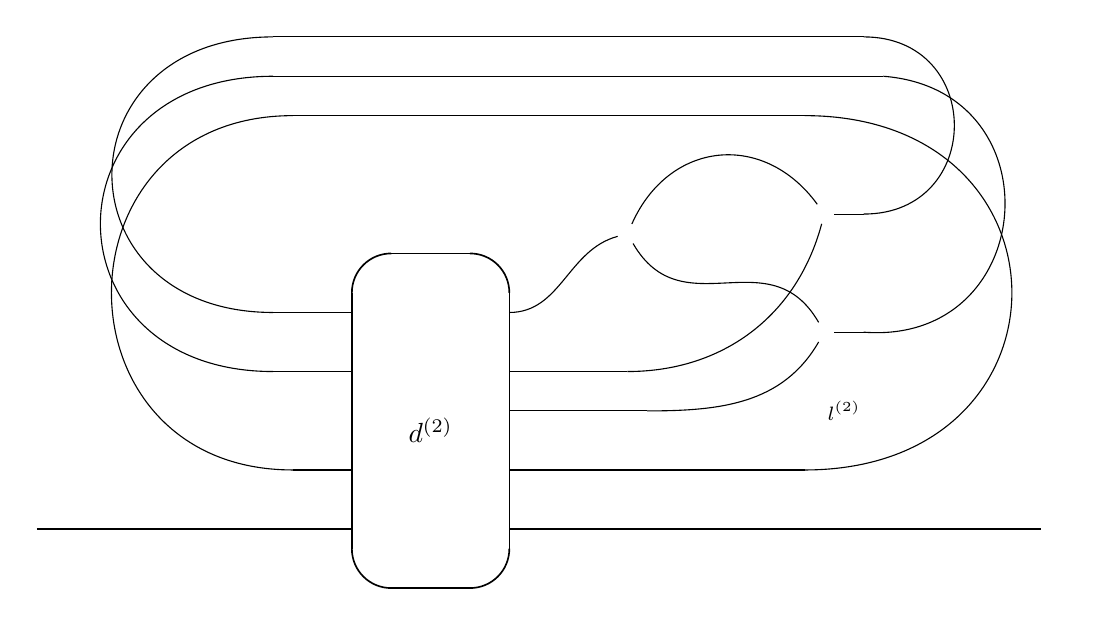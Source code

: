 \begin{tikzpicture}
	\begin{pgfonlayer}{nodelayer}
		\node [style=none] (0) at (-1, 1.75) {};
		\node [style=none] (2) at (-0.5, 2.25) {};
		\node [style=none] (3) at (-1, -1.5) {};
		\node [style=none] (4) at (1, -1.5) {};
		\node [style=none] (5) at (-0.5, -2) {};
		\node [style=none] (6) at (-1, -0.5) {};
		\node [style=none] (7) at (1, 1.75) {};
		\node [style=none] (8) at (7.75, -1.25) {};
		\node [style=none] (9) at (1, -1.25) {};
		\node [style=none] (10) at (0.5, -2) {};
		\node [style=none] (11) at (0.5, 2.25) {};
		\node [style=none] (12) at (0, 0) {$d^{(2)}$};
		\node [style=none] (13) at (7.25, -1.75) {};
		\node [style=none] (16) at (-4.75, -1.75) {};
		\node [style=none] (17) at (-5, -1.25) {};
		\node [style=none] (18) at (-1, -1.25) {};
		\node [style=none] (21) at (5.25, 0.25) {\scriptsize $l^{(2)}$};
		\node [style=none] (22) at (-1.75, -0.5) {};
		\node [style=none] (40) at (-2, 1.5) {};
		\node [style=none] (44) at (-2, 0.75) {};
		\node [style=none] (45) at (-1, 1.5) {};
		\node [style=none] (46) at (-1, 0.75) {};
		\node [style=none] (47) at (1, -0.5) {};
		\node [style=none] (48) at (4.75, -0.5) {};
		\node [style=none] (49) at (1, 1.5) {};
		\node [style=black] (52) at (5, 1.25) {};
		\node [style=black] (53) at (5, 2.75) {};
		\node [style=none] (57) at (1, 0.25) {};
		\node [style=none] (58) at (1, 0.75) {};
		\node [style=none] (60) at (2.75, 0.25) {};
		\node [style=none] (61) at (2.5, 0.75) {};
		\node [style=none] (62) at (5.5, 1.25) {};
		\node [style=none] (63) at (5.5, 2.75) {};
		\node [style=black] (67) at (2.5, 2.5) {};
		\node [style=none] (72) at (3.75, 3) {};
		\node [style=none] (73) at (3.75, 2.25) {};
		\node [style=none] (74) at (5.75, 2.5) {};
		\node [style=none] (75) at (5.75, 1.5) {};
		\node [style=none] (76) at (5.5, 5) {};
		\node [style=none] (77) at (5.75, 4.5) {};
		\node [style=none] (82) at (-2, 5) {};
		\node [style=none] (83) at (-2, 4.5) {};
		\node [style=none] (85) at (4.75, 4) {};
		\node [style=none] (86) at (-1.75, 4) {};
	\end{pgfonlayer}
	\begin{pgfonlayer}{edgelayer}
		\draw [in=180, out=0, looseness=1.25] (9.center) to (8.center);
		\draw [semithick, in=0, out=-90] (4.center) to (10.center);
		\draw [semithick, in=-90, out=180] (5.center) to (3.center);
		\draw [semithick, in=180, out=90] (0.center) to (2.center);
		\draw [semithick, in=90, out=0] (11.center) to (7.center);
		\draw [semithick] (2.center) to (11.center);
		\draw [semithick] (7.center) to (4.center);
		\draw [semithick] (10.center) to (5.center);
		\draw [semithick] (3.center) to (0.center);
		\draw [in=180, out=0, looseness=1.25] (17.center) to (18.center);
		\draw (6.center) to (22.center);
		\draw [in=180, out=0] (40.center) to (45.center);
		\draw (44.center) to (46.center);
		\draw (47.center) to (48.center);
		\draw (58.center) to (61.center);
		\draw (57.center) to (60.center);
		\draw [in=-105, out=0] (61.center) to (53);
		\draw [in=-120, out=0] (60.center) to (52);
		\draw (53) to (63.center);
		\draw (52) to (62.center);
		\draw [bend right=90, looseness=1.75] (62.center) to (77.center);
		\draw [bend right=90, looseness=1.75] (63.center) to (76.center);
		\draw [bend left=90, looseness=2.00] (44.center) to (83.center);
		\draw [bend left=90, looseness=2.00] (40.center) to (82.center);
		\draw (76.center) to (82.center);
		\draw (77.center) to (83.center);
		\draw [bend right=90, looseness=2.00] (48.center) to (85.center);
		\draw (85.center) to (86.center);
		\draw [bend left=270, looseness=1.75] (86.center) to (22.center);
		\draw [in=-165, out=0] (49.center) to (67);
		\draw [bend left=60, looseness=1.25] (67) to (53);
		\draw [in=120, out=-60, looseness=1.25] (67) to (52);
	\end{pgfonlayer}
\end{tikzpicture}
